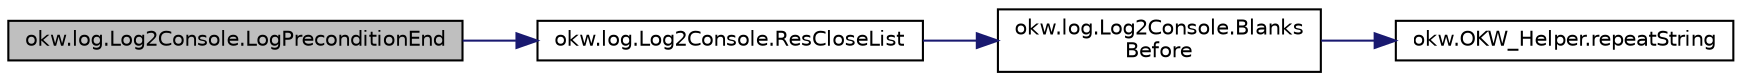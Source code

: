 digraph "okw.log.Log2Console.LogPreconditionEnd"
{
 // INTERACTIVE_SVG=YES
 // LATEX_PDF_SIZE
  edge [fontname="Helvetica",fontsize="10",labelfontname="Helvetica",labelfontsize="10"];
  node [fontname="Helvetica",fontsize="10",shape=record];
  rankdir="LR";
  Node1 [label="okw.log.Log2Console.LogPreconditionEnd",height=0.2,width=0.4,color="black", fillcolor="grey75", style="filled", fontcolor="black",tooltip=" "];
  Node1 -> Node2 [color="midnightblue",fontsize="10",style="solid",fontname="Helvetica"];
  Node2 [label="okw.log.Log2Console.ResCloseList",height=0.2,width=0.4,color="black", fillcolor="white", style="filled",URL="$classokw_1_1log_1_1_log2_console.html#ab2120d2a3c68dc03a6a62d02570bfbd6",tooltip="ResCloseList: Closes the outline level."];
  Node2 -> Node3 [color="midnightblue",fontsize="10",style="solid",fontname="Helvetica"];
  Node3 [label="okw.log.Log2Console.Blanks\lBefore",height=0.2,width=0.4,color="black", fillcolor="white", style="filled",URL="$classokw_1_1log_1_1_log2_console.html#a418e8bba5b89f56ddaf2fea089dd24b2",tooltip="Erzeugt die Einrücktiefe für die Console-Ausgabe."];
  Node3 -> Node4 [color="midnightblue",fontsize="10",style="solid",fontname="Helvetica"];
  Node4 [label="okw.OKW_Helper.repeatString",height=0.2,width=0.4,color="black", fillcolor="white", style="filled",URL="$classokw_1_1_o_k_w___helper.html#ab5e676787808ed174e603c1e3bfcd176",tooltip=" "];
}
